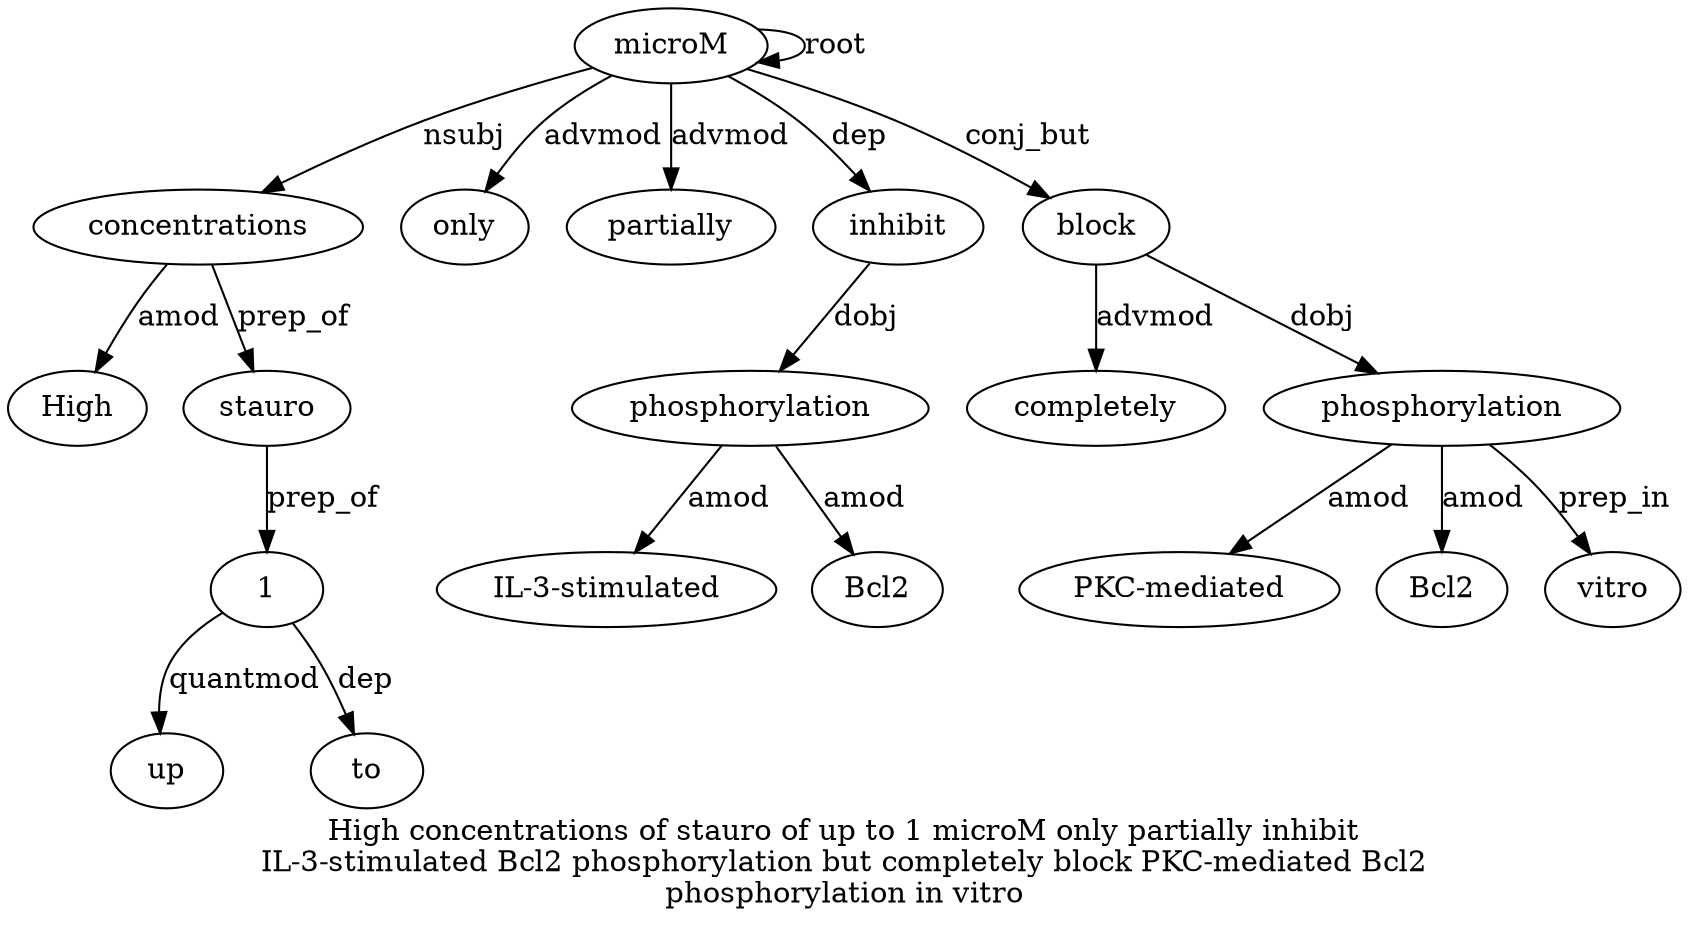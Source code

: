 digraph "High concentrations of stauro of up to 1 microM only partially inhibit IL-3-stimulated Bcl2 phosphorylation but completely block PKC-mediated Bcl2 phosphorylation in vitro" {
label="High concentrations of stauro of up to 1 microM only partially inhibit
IL-3-stimulated Bcl2 phosphorylation but completely block PKC-mediated Bcl2
phosphorylation in vitro";
concentrations2 [style=filled, fillcolor=white, label=concentrations];
High1 [style=filled, fillcolor=white, label=High];
concentrations2 -> High1  [label=amod];
microM9 [style=filled, fillcolor=white, label=microM];
microM9 -> concentrations2  [label=nsubj];
stauro4 [style=filled, fillcolor=white, label=stauro];
concentrations2 -> stauro4  [label=prep_of];
18 [style=filled, fillcolor=white, label=1];
up6 [style=filled, fillcolor=white, label=up];
18 -> up6  [label=quantmod];
to7 [style=filled, fillcolor=white, label=to];
18 -> to7  [label=dep];
stauro4 -> 18  [label=prep_of];
microM9 -> microM9  [label=root];
only10 [style=filled, fillcolor=white, label=only];
microM9 -> only10  [label=advmod];
partially11 [style=filled, fillcolor=white, label=partially];
microM9 -> partially11  [label=advmod];
inhibit12 [style=filled, fillcolor=white, label=inhibit];
microM9 -> inhibit12  [label=dep];
phosphorylation15 [style=filled, fillcolor=white, label=phosphorylation];
"IL-3-stimulated1" [style=filled, fillcolor=white, label="IL-3-stimulated"];
phosphorylation15 -> "IL-3-stimulated1"  [label=amod];
Bcl214 [style=filled, fillcolor=white, label=Bcl2];
phosphorylation15 -> Bcl214  [label=amod];
inhibit12 -> phosphorylation15  [label=dobj];
block18 [style=filled, fillcolor=white, label=block];
completely17 [style=filled, fillcolor=white, label=completely];
block18 -> completely17  [label=advmod];
microM9 -> block18  [label=conj_but];
phosphorylation21 [style=filled, fillcolor=white, label=phosphorylation];
"PKC-mediated19" [style=filled, fillcolor=white, label="PKC-mediated"];
phosphorylation21 -> "PKC-mediated19"  [label=amod];
Bcl220 [style=filled, fillcolor=white, label=Bcl2];
phosphorylation21 -> Bcl220  [label=amod];
block18 -> phosphorylation21  [label=dobj];
vitro23 [style=filled, fillcolor=white, label=vitro];
phosphorylation21 -> vitro23  [label=prep_in];
}
